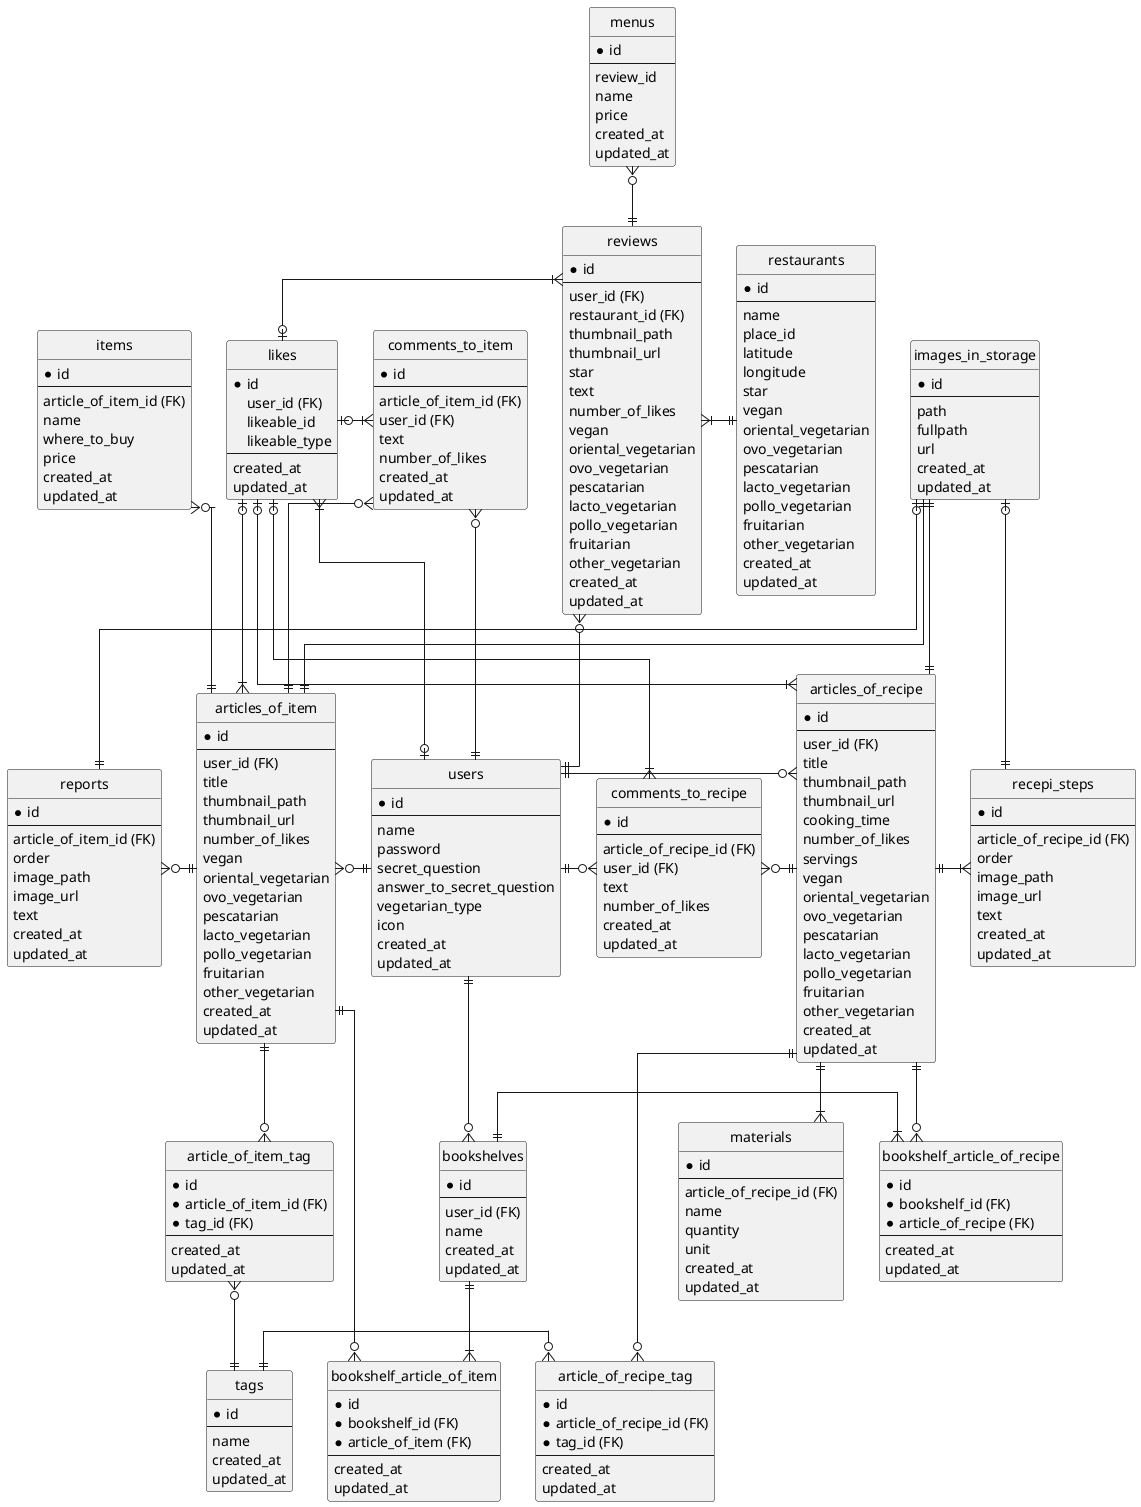 @startuml VegEvery
' hide the spot
hide circle

' avoid problems with angled crows feet
skinparam linetype ortho


entity "users" as users {
  *id
  --
  name
  password
  secret_question
  answer_to_secret_question
  vegetarian_type
  icon
  created_at
  updated_at
}

' entity "user_common_settings" as user_common_settings {
'   *id
'   --
'   user_id
'   vegetarian_type
'   icon
'   created_at
'   updated_at
' }

entity "articles_of_recipe" as articles_of_recipe {
  *id
  --
  user_id (FK)
  title
  thumbnail_path
  thumbnail_url
  cooking_time
  number_of_likes
  servings
  vegan
  oriental_vegetarian
  ovo_vegetarian
  pescatarian
  lacto_vegetarian
  pollo_vegetarian
  fruitarian
  other_vegetarian
  created_at
  updated_at
}

entity "recepi_steps" as recepi_steps {
  *id
  --
  article_of_recipe_id (FK)
  order
  image_path
  image_url
  text
  created_at
  updated_at
}

entity "materials" as materials {
  *id
  --
  article_of_recipe_id (FK)
  name
  quantity
  unit
  created_at
  updated_at
}

entity "articles_of_item" as articles_of_item {
  *id
  --
  user_id (FK)
  title
  thumbnail_path
  thumbnail_url
  number_of_likes
  vegan
  oriental_vegetarian
  ovo_vegetarian
  pescatarian
  lacto_vegetarian
  pollo_vegetarian
  fruitarian
  other_vegetarian
  created_at
  updated_at
}

entity "items" as items {
  *id
  --
  article_of_item_id (FK)
  name
  where_to_buy
  price
  created_at
  updated_at
}

entity "reports" as reports {
  *id
  --
  article_of_item_id (FK)
  order
  image_path
  image_url
  text
  created_at
  updated_at
}

entity "comments_to_recipe" as comments_to_recipe {
  *id
  --
  article_of_recipe_id (FK)
  user_id (FK)
  text
  number_of_likes
  created_at
  updated_at
}

entity "comments_to_item" as comments_to_item {
  *id
  --
  article_of_item_id (FK)
  user_id (FK)
  text
  number_of_likes
  created_at
  updated_at
}

entity "tags" as tags {
  *id
  --
  name
  created_at
  updated_at
}

entity "article_of_recipe_tag" as article_of_recipe_tag {
  *id
  *article_of_recipe_id (FK)
  *tag_id (FK)
  --
  created_at
  updated_at
}

entity "article_of_item_tag" as article_of_item_tag {
  *id
  *article_of_item_id (FK)
  *tag_id (FK)
  --
  created_at
  updated_at
}

entity "restaurants" as restaurants {
  *id
  --
  name
  place_id
  latitude
  longitude
  star
  vegan
  oriental_vegetarian
  ovo_vegetarian
  pescatarian
  lacto_vegetarian
  pollo_vegetarian
  fruitarian
  other_vegetarian
  created_at
  updated_at
}

entity "reviews" as reviews {
  *id
  --
  user_id (FK)
  restaurant_id (FK)
  thumbnail_path
  thumbnail_url
  star
  text
  number_of_likes
  vegan
  oriental_vegetarian
  ovo_vegetarian
  pescatarian
  lacto_vegetarian
  pollo_vegetarian
  fruitarian
  other_vegetarian
  created_at
  updated_at
}

entity "menus" as menus {
  *id
  --
  review_id
  name
  price
  created_at
  updated_at
}

entity "bookshelves" as bookshelves {
  *id
  --
  user_id (FK)
  name
  created_at
  updated_at
}

entity "bookshelf_article_of_recipe" as bookshelf_article_of_recipe {
  *id
  *bookshelf_id (FK)
  *article_of_recipe (FK)
  --
  created_at
  updated_at
}

entity "bookshelf_article_of_item" as bookshelf_article_of_item {
  *id
  *bookshelf_id (FK)
  *article_of_item (FK)
  --
  created_at
  updated_at
}

entity "likes" as likes {
  *id
  user_id (FK)
  likeable_id
  likeable_type
  --
  created_at
  updated_at
}

entity "images_in_storage" as images_in_storage {
  *id
  --
  path
  fullpath
  url
  created_at
  updated_at
}

users ||-r-o{ articles_of_recipe
articles_of_recipe ||-r-|{ recepi_steps
articles_of_recipe ||--|{ materials
articles_of_recipe ||--o{ article_of_recipe_tag
tags ||-r-o{ article_of_recipe_tag
articles_of_recipe ||-l-o{ comments_to_recipe
users ||-r-o{ comments_to_recipe
users ||-l-o{articles_of_item
articles_of_item ||--o{ article_of_item_tag
tags ||-u-o{ article_of_item_tag
articles_of_item ||-u-o{ comments_to_item
articles_of_item ||-u-o{ items
articles_of_item ||-l-o{ reports
users ||-l-o{ comments_to_item
users ||-d-o{bookshelves
bookshelves ||-r-|{bookshelf_article_of_recipe
articles_of_recipe ||--o{bookshelf_article_of_recipe
bookshelves ||--|{bookshelf_article_of_item
articles_of_item ||--o{bookshelf_article_of_item
users ||-u-o{reviews
menus }o--|| reviews
restaurants ||-l-|{ reviews
users |o-l-|{ likes
likes |o-r-|{ articles_of_recipe
likes |o-r-|{ articles_of_item
likes |o-r-|{ comments_to_recipe
likes |o-r-|{ comments_to_item
likes |o-r-|{ reviews
images_in_storage ||--|| articles_of_recipe
images_in_storage||--|| articles_of_item
images_in_storage |o-r-|| recepi_steps
images_in_storage|o--|| reports

@enduml

